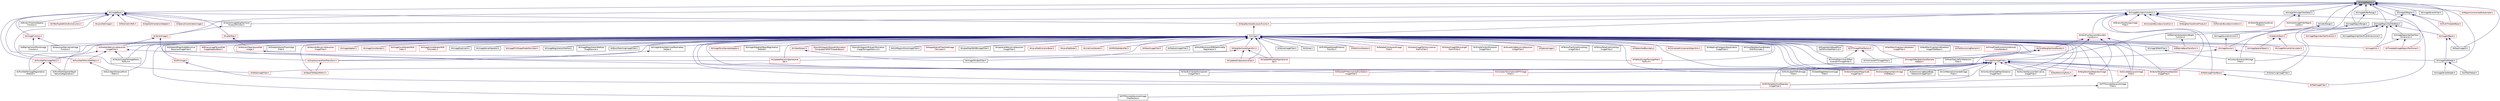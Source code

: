 digraph "itkImageRegion.h"
{
 // LATEX_PDF_SIZE
  edge [fontname="Helvetica",fontsize="10",labelfontname="Helvetica",labelfontsize="10"];
  node [fontname="Helvetica",fontsize="10",shape=record];
  Node1 [label="itkImageRegion.h",height=0.2,width=0.4,color="black", fillcolor="grey75", style="filled", fontcolor="black",tooltip=" "];
  Node1 -> Node2 [dir="back",color="midnightblue",fontsize="10",style="solid",fontname="Helvetica"];
  Node2 [label="itkImage.h",height=0.2,width=0.4,color="black", fillcolor="white", style="filled",URL="$itkImage_8h.html",tooltip=" "];
  Node2 -> Node3 [dir="back",color="midnightblue",fontsize="10",style="solid",fontname="Helvetica"];
  Node3 [label="itkAdaptiveHistogramEqualization\lImageFilter.h",height=0.2,width=0.4,color="black", fillcolor="white", style="filled",URL="$itkAdaptiveHistogramEqualizationImageFilter_8h.html",tooltip=" "];
  Node2 -> Node4 [dir="back",color="midnightblue",fontsize="10",style="solid",fontname="Helvetica"];
  Node4 [label="itkBSplineBaseTransform.h",height=0.2,width=0.4,color="red", fillcolor="white", style="filled",URL="$itkBSplineBaseTransform_8h.html",tooltip=" "];
  Node2 -> Node27 [dir="back",color="midnightblue",fontsize="10",style="solid",fontname="Helvetica"];
  Node27 [label="itkBSplineControlPointImage\lFunction.h",height=0.2,width=0.4,color="black", fillcolor="white", style="filled",URL="$itkBSplineControlPointImageFunction_8h.html",tooltip=" "];
  Node2 -> Node28 [dir="back",color="midnightblue",fontsize="10",style="solid",fontname="Helvetica"];
  Node28 [label="itkBinaryImageToLevelSet\lImageAdaptorBase.h",height=0.2,width=0.4,color="red", fillcolor="white", style="filled",URL="$itkBinaryImageToLevelSetImageAdaptorBase_8h.html",tooltip=" "];
  Node2 -> Node30 [dir="back",color="midnightblue",fontsize="10",style="solid",fontname="Helvetica"];
  Node30 [label="itkBlockMatchingImageFilter.h",height=0.2,width=0.4,color="black", fillcolor="white", style="filled",URL="$itkBlockMatchingImageFilter_8h.html",tooltip=" "];
  Node2 -> Node31 [dir="back",color="midnightblue",fontsize="10",style="solid",fontname="Helvetica"];
  Node31 [label="itkComplexToComplex1DFFTImage\lFilter.h",height=0.2,width=0.4,color="red", fillcolor="white", style="filled",URL="$itkComplexToComplex1DFFTImageFilter_8h.html",tooltip=" "];
  Node2 -> Node34 [dir="back",color="midnightblue",fontsize="10",style="solid",fontname="Helvetica"];
  Node34 [label="itkConfidenceConnectedImage\lFilter.h",height=0.2,width=0.4,color="black", fillcolor="white", style="filled",URL="$itkConfidenceConnectedImageFilter_8h.html",tooltip=" "];
  Node2 -> Node35 [dir="back",color="midnightblue",fontsize="10",style="solid",fontname="Helvetica"];
  Node35 [label="itkConnectedComponentAlgorithm.h",height=0.2,width=0.4,color="red", fillcolor="white", style="filled",URL="$itkConnectedComponentAlgorithm_8h.html",tooltip=" "];
  Node2 -> Node39 [dir="back",color="midnightblue",fontsize="10",style="solid",fontname="Helvetica"];
  Node39 [label="itkConstNeighborhoodIterator.h",height=0.2,width=0.4,color="red", fillcolor="white", style="filled",URL="$itkConstNeighborhoodIterator_8h.html",tooltip=" "];
  Node39 -> Node135 [dir="back",color="midnightblue",fontsize="10",style="solid",fontname="Helvetica"];
  Node135 [label="itkImageToNeighborhoodSample\lAdaptor.h",height=0.2,width=0.4,color="red", fillcolor="white", style="filled",URL="$itkImageToNeighborhoodSampleAdaptor_8h.html",tooltip=" "];
  Node39 -> Node144 [dir="back",color="midnightblue",fontsize="10",style="solid",fontname="Helvetica"];
  Node144 [label="itkMaskFeaturePointSelection\lFilter.h",height=0.2,width=0.4,color="black", fillcolor="white", style="filled",URL="$itkMaskFeaturePointSelectionFilter_8h.html",tooltip=" "];
  Node2 -> Node208 [dir="back",color="midnightblue",fontsize="10",style="solid",fontname="Helvetica"];
  Node208 [label="itkConstNeighborhoodIterator\lWithOnlyIndex.h",height=0.2,width=0.4,color="black", fillcolor="white", style="filled",URL="$itkConstNeighborhoodIteratorWithOnlyIndex_8h.html",tooltip=" "];
  Node2 -> Node209 [dir="back",color="midnightblue",fontsize="10",style="solid",fontname="Helvetica"];
  Node209 [label="itkContourDirectedMeanDistance\lImageFilter.h",height=0.2,width=0.4,color="black", fillcolor="white", style="filled",URL="$itkContourDirectedMeanDistanceImageFilter_8h.html",tooltip=" "];
  Node2 -> Node210 [dir="back",color="midnightblue",fontsize="10",style="solid",fontname="Helvetica"];
  Node210 [label="itkDefaultImageToImageMetric\lTraitsv4.h",height=0.2,width=0.4,color="red", fillcolor="white", style="filled",URL="$itkDefaultImageToImageMetricTraitsv4_8h.html",tooltip=" "];
  Node2 -> Node222 [dir="back",color="midnightblue",fontsize="10",style="solid",fontname="Helvetica"];
  Node222 [label="itkDiscreteGaussianDerivative\lImageFilter.h",height=0.2,width=0.4,color="black", fillcolor="white", style="filled",URL="$itkDiscreteGaussianDerivativeImageFilter_8h.html",tooltip=" "];
  Node2 -> Node223 [dir="back",color="midnightblue",fontsize="10",style="solid",fontname="Helvetica"];
  Node223 [label="itkDiscreteGaussianImage\lFilter.h",height=0.2,width=0.4,color="red", fillcolor="white", style="filled",URL="$itkDiscreteGaussianImageFilter_8h.html",tooltip=" "];
  Node223 -> Node224 [dir="back",color="midnightblue",fontsize="10",style="solid",fontname="Helvetica"];
  Node224 [label="itkFFTDiscreteGaussianImage\lFilter.h",height=0.2,width=0.4,color="black", fillcolor="white", style="filled",URL="$itkFFTDiscreteGaussianImageFilter_8h.html",tooltip=" "];
  Node224 -> Node225 [dir="back",color="midnightblue",fontsize="10",style="solid",fontname="Helvetica"];
  Node225 [label="itkFFTDiscreteGaussianImage\lFilterFactory.h",height=0.2,width=0.4,color="black", fillcolor="white", style="filled",URL="$itkFFTDiscreteGaussianImageFilterFactory_8h.html",tooltip=" "];
  Node2 -> Node227 [dir="back",color="midnightblue",fontsize="10",style="solid",fontname="Helvetica"];
  Node227 [label="itkDisplacementFieldTransform.h",height=0.2,width=0.4,color="red", fillcolor="white", style="filled",URL="$itkDisplacementFieldTransform_8h.html",tooltip=" "];
  Node227 -> Node233 [dir="back",color="midnightblue",fontsize="10",style="solid",fontname="Helvetica"];
  Node233 [label="itkObjectToObjectMetric.h",height=0.2,width=0.4,color="red", fillcolor="white", style="filled",URL="$itkObjectToObjectMetric_8h.html",tooltip=" "];
  Node2 -> Node245 [dir="back",color="midnightblue",fontsize="10",style="solid",fontname="Helvetica"];
  Node245 [label="itkEuclideanDistancePoint\lMetric.h",height=0.2,width=0.4,color="black", fillcolor="white", style="filled",URL="$itkEuclideanDistancePointMetric_8h.html",tooltip=" "];
  Node2 -> Node238 [dir="back",color="midnightblue",fontsize="10",style="solid",fontname="Helvetica"];
  Node238 [label="itkExpectationBasedPoint\lSetToPointSetMetricv4.h",height=0.2,width=0.4,color="black", fillcolor="white", style="filled",URL="$itkExpectationBasedPointSetToPointSetMetricv4_8h.html",tooltip=" "];
  Node2 -> Node224 [dir="back",color="midnightblue",fontsize="10",style="solid",fontname="Helvetica"];
  Node2 -> Node225 [dir="back",color="midnightblue",fontsize="10",style="solid",fontname="Helvetica"];
  Node2 -> Node246 [dir="back",color="midnightblue",fontsize="10",style="solid",fontname="Helvetica"];
  Node246 [label="itkFFTImageFilterFactory.h",height=0.2,width=0.4,color="red", fillcolor="white", style="filled",URL="$itkFFTImageFilterFactory_8h.html",tooltip=" "];
  Node246 -> Node257 [dir="back",color="midnightblue",fontsize="10",style="solid",fontname="Helvetica"];
  Node257 [label="itkVnlHalfHermitianToReal\lInverseFFTImageFilter.h",height=0.2,width=0.4,color="black", fillcolor="white", style="filled",URL="$itkVnlHalfHermitianToRealInverseFFTImageFilter_8h.html",tooltip=" "];
  Node246 -> Node259 [dir="back",color="midnightblue",fontsize="10",style="solid",fontname="Helvetica"];
  Node259 [label="itkVnlInverseFFTImageFilter.h",height=0.2,width=0.4,color="black", fillcolor="white", style="filled",URL="$itkVnlInverseFFTImageFilter_8h.html",tooltip=" "];
  Node2 -> Node261 [dir="back",color="midnightblue",fontsize="10",style="solid",fontname="Helvetica"];
  Node261 [label="itkFastMarchingTraits.h",height=0.2,width=0.4,color="red", fillcolor="white", style="filled",URL="$itkFastMarchingTraits_8h.html",tooltip=" "];
  Node2 -> Node269 [dir="back",color="midnightblue",fontsize="10",style="solid",fontname="Helvetica"];
  Node269 [label="itkFastMarchingUpwindGradient\lImageFilter.h",height=0.2,width=0.4,color="red", fillcolor="white", style="filled",URL="$itkFastMarchingUpwindGradientImageFilter_8h.html",tooltip=" "];
  Node2 -> Node185 [dir="back",color="midnightblue",fontsize="10",style="solid",fontname="Helvetica"];
  Node185 [label="itkFastMarchingUpwindGradient\lImageFilterBase.h",height=0.2,width=0.4,color="black", fillcolor="white", style="filled",URL="$itkFastMarchingUpwindGradientImageFilterBase_8h.html",tooltip=" "];
  Node2 -> Node271 [dir="back",color="midnightblue",fontsize="10",style="solid",fontname="Helvetica"];
  Node271 [label="itkFlatStructuringElement.h",height=0.2,width=0.4,color="red", fillcolor="white", style="filled",URL="$itkFlatStructuringElement_8h.html",tooltip=" "];
  Node2 -> Node274 [dir="back",color="midnightblue",fontsize="10",style="solid",fontname="Helvetica"];
  Node274 [label="itkFloodFilledFunctionConditional\lConstIterator.h",height=0.2,width=0.4,color="red", fillcolor="white", style="filled",URL="$itkFloodFilledFunctionConditionalConstIterator_8h.html",tooltip=" "];
  Node2 -> Node279 [dir="back",color="midnightblue",fontsize="10",style="solid",fontname="Helvetica"];
  Node279 [label="itkGPUImage.h",height=0.2,width=0.4,color="red", fillcolor="white", style="filled",URL="$itkGPUImage_8h.html",tooltip=" "];
  Node279 -> Node289 [dir="back",color="midnightblue",fontsize="10",style="solid",fontname="Helvetica"];
  Node289 [label="itkGPUNeighborhoodOperator\lImageFilter.h",height=0.2,width=0.4,color="red", fillcolor="white", style="filled",URL="$itkGPUNeighborhoodOperatorImageFilter_8h.html",tooltip=" "];
  Node2 -> Node289 [dir="back",color="midnightblue",fontsize="10",style="solid",fontname="Helvetica"];
  Node2 -> Node291 [dir="back",color="midnightblue",fontsize="10",style="solid",fontname="Helvetica"];
  Node291 [label="itkGaussianDerivativeImage\lFunction.h",height=0.2,width=0.4,color="black", fillcolor="white", style="filled",URL="$itkGaussianDerivativeImageFunction_8h.html",tooltip=" "];
  Node2 -> Node292 [dir="back",color="midnightblue",fontsize="10",style="solid",fontname="Helvetica"];
  Node292 [label="itkGradientMagnitudeRecursive\lGaussianImageFilter.h",height=0.2,width=0.4,color="black", fillcolor="white", style="filled",URL="$itkGradientMagnitudeRecursiveGaussianImageFilter_8h.html",tooltip=" "];
  Node2 -> Node293 [dir="back",color="midnightblue",fontsize="10",style="solid",fontname="Helvetica"];
  Node293 [label="itkGradientRecursiveGaussian\lImageFilter.h",height=0.2,width=0.4,color="red", fillcolor="white", style="filled",URL="$itkGradientRecursiveGaussianImageFilter_8h.html",tooltip=" "];
  Node293 -> Node210 [dir="back",color="midnightblue",fontsize="10",style="solid",fontname="Helvetica"];
  Node293 -> Node294 [dir="back",color="midnightblue",fontsize="10",style="solid",fontname="Helvetica"];
  Node294 [label="itkPointSetToImageMetric.h",height=0.2,width=0.4,color="red", fillcolor="white", style="filled",URL="$itkPointSetToImageMetric_8h.html",tooltip=" "];
  Node294 -> Node298 [dir="back",color="midnightblue",fontsize="10",style="solid",fontname="Helvetica"];
  Node298 [label="itkPointSetToImageRegistration\lMethod.h",height=0.2,width=0.4,color="black", fillcolor="white", style="filled",URL="$itkPointSetToImageRegistrationMethod_8h.html",tooltip=" "];
  Node294 -> Node299 [dir="back",color="midnightblue",fontsize="10",style="solid",fontname="Helvetica"];
  Node299 [label="itkPointSetToSpatialObject\lDemonsRegistration.h",height=0.2,width=0.4,color="black", fillcolor="white", style="filled",URL="$itkPointSetToSpatialObjectDemonsRegistration_8h.html",tooltip=" "];
  Node293 -> Node300 [dir="back",color="midnightblue",fontsize="10",style="solid",fontname="Helvetica"];
  Node300 [label="itkPointSetToPointSetMetric.h",height=0.2,width=0.4,color="red", fillcolor="white", style="filled",URL="$itkPointSetToPointSetMetric_8h.html",tooltip=" "];
  Node300 -> Node245 [dir="back",color="midnightblue",fontsize="10",style="solid",fontname="Helvetica"];
  Node293 -> Node302 [dir="back",color="midnightblue",fontsize="10",style="solid",fontname="Helvetica"];
  Node302 [label="itkVectorImageToImageMetric\lTraitsv4.h",height=0.2,width=0.4,color="black", fillcolor="white", style="filled",URL="$itkVectorImageToImageMetricTraitsv4_8h.html",tooltip=" "];
  Node2 -> Node303 [dir="back",color="midnightblue",fontsize="10",style="solid",fontname="Helvetica"];
  Node303 [label="itkGradientVectorFlowImage\lFilter.h",height=0.2,width=0.4,color="black", fillcolor="white", style="filled",URL="$itkGradientVectorFlowImageFilter_8h.html",tooltip=" "];
  Node2 -> Node304 [dir="back",color="midnightblue",fontsize="10",style="solid",fontname="Helvetica"];
  Node304 [label="itkHardConnectedComponent\lImageFilter.h",height=0.2,width=0.4,color="black", fillcolor="white", style="filled",URL="$itkHardConnectedComponentImageFilter_8h.html",tooltip=" "];
  Node2 -> Node305 [dir="back",color="midnightblue",fontsize="10",style="solid",fontname="Helvetica"];
  Node305 [label="itkHessianRecursiveGaussian\lImageFilter.h",height=0.2,width=0.4,color="red", fillcolor="white", style="filled",URL="$itkHessianRecursiveGaussianImageFilter_8h.html",tooltip=" "];
  Node2 -> Node307 [dir="back",color="midnightblue",fontsize="10",style="solid",fontname="Helvetica"];
  Node307 [label="itkImageAdaptor.h",height=0.2,width=0.4,color="red", fillcolor="white", style="filled",URL="$itkImageAdaptor_8h.html",tooltip=" "];
  Node2 -> Node334 [dir="back",color="midnightblue",fontsize="10",style="solid",fontname="Helvetica"];
  Node334 [label="itkImageConstIterator.h",height=0.2,width=0.4,color="red", fillcolor="white", style="filled",URL="$itkImageConstIterator_8h.html",tooltip=" "];
  Node2 -> Node381 [dir="back",color="midnightblue",fontsize="10",style="solid",fontname="Helvetica"];
  Node381 [label="itkImageConstIteratorWith\lIndex.h",height=0.2,width=0.4,color="red", fillcolor="white", style="filled",URL="$itkImageConstIteratorWithIndex_8h.html",tooltip=" "];
  Node2 -> Node525 [dir="back",color="midnightblue",fontsize="10",style="solid",fontname="Helvetica"];
  Node525 [label="itkImageConstIteratorWith\lOnlyIndex.h",height=0.2,width=0.4,color="red", fillcolor="white", style="filled",URL="$itkImageConstIteratorWithOnlyIndex_8h.html",tooltip=" "];
  Node2 -> Node528 [dir="back",color="midnightblue",fontsize="10",style="solid",fontname="Helvetica"];
  Node528 [label="itkImageDuplicator.h",height=0.2,width=0.4,color="black", fillcolor="white", style="filled",URL="$itkImageDuplicator_8h.html",tooltip=" "];
  Node2 -> Node529 [dir="back",color="midnightblue",fontsize="10",style="solid",fontname="Helvetica"];
  Node529 [label="itkImageKernelOperator.h",height=0.2,width=0.4,color="black", fillcolor="white", style="filled",URL="$itkImageKernelOperator_8h.html",tooltip=" "];
  Node2 -> Node530 [dir="back",color="midnightblue",fontsize="10",style="solid",fontname="Helvetica"];
  Node530 [label="itkImageMomentsCalculator.h",height=0.2,width=0.4,color="red", fillcolor="white", style="filled",URL="$itkImageMomentsCalculator_8h.html",tooltip=" "];
  Node2 -> Node355 [dir="back",color="midnightblue",fontsize="10",style="solid",fontname="Helvetica"];
  Node355 [label="itkImagePCAShapeModelEstimator.h",height=0.2,width=0.4,color="red", fillcolor="white", style="filled",URL="$itkImagePCAShapeModelEstimator_8h.html",tooltip=" "];
  Node2 -> Node17 [dir="back",color="midnightblue",fontsize="10",style="solid",fontname="Helvetica"];
  Node17 [label="itkImageRegistrationMethod.h",height=0.2,width=0.4,color="black", fillcolor="white", style="filled",URL="$itkImageRegistrationMethod_8h.html",tooltip=" "];
  Node2 -> Node406 [dir="back",color="midnightblue",fontsize="10",style="solid",fontname="Helvetica"];
  Node406 [label="itkImageRegistrationMethod\lImageSource.h",height=0.2,width=0.4,color="black", fillcolor="white", style="filled",URL="$itkImageRegistrationMethodImageSource_8h.html",tooltip=" "];
  Node2 -> Node533 [dir="back",color="midnightblue",fontsize="10",style="solid",fontname="Helvetica"];
  Node533 [label="itkImageSink.h",height=0.2,width=0.4,color="red", fillcolor="white", style="filled",URL="$itkImageSink_8h.html",tooltip=" "];
  Node2 -> Node553 [dir="back",color="midnightblue",fontsize="10",style="solid",fontname="Helvetica"];
  Node553 [label="itkImageSource.h",height=0.2,width=0.4,color="red", fillcolor="white", style="filled",URL="$itkImageSource_8h.html",tooltip=" "];
  Node553 -> Node560 [dir="back",color="midnightblue",fontsize="10",style="solid",fontname="Helvetica"];
  Node560 [label="itkImageFileReader.h",height=0.2,width=0.4,color="black", fillcolor="white", style="filled",URL="$itkImageFileReader_8h.html",tooltip=" "];
  Node560 -> Node561 [dir="back",color="midnightblue",fontsize="10",style="solid",fontname="Helvetica"];
  Node561 [label="itkIOTestHelper.h",height=0.2,width=0.4,color="black", fillcolor="white", style="filled",URL="$itkIOTestHelper_8h.html",tooltip=" "];
  Node560 -> Node562 [dir="back",color="midnightblue",fontsize="10",style="solid",fontname="Helvetica"];
  Node562 [label="itkImageSeriesReader.h",height=0.2,width=0.4,color="black", fillcolor="white", style="filled",URL="$itkImageSeriesReader_8h.html",tooltip=" "];
  Node553 -> Node563 [dir="back",color="midnightblue",fontsize="10",style="solid",fontname="Helvetica"];
  Node563 [label="itkImageToImageFilter.h",height=0.2,width=0.4,color="red", fillcolor="white", style="filled",URL="$itkImageToImageFilter_8h.html",tooltip=" "];
  Node563 -> Node31 [dir="back",color="midnightblue",fontsize="10",style="solid",fontname="Helvetica"];
  Node563 -> Node34 [dir="back",color="midnightblue",fontsize="10",style="solid",fontname="Helvetica"];
  Node563 -> Node209 [dir="back",color="midnightblue",fontsize="10",style="solid",fontname="Helvetica"];
  Node563 -> Node222 [dir="back",color="midnightblue",fontsize="10",style="solid",fontname="Helvetica"];
  Node563 -> Node223 [dir="back",color="midnightblue",fontsize="10",style="solid",fontname="Helvetica"];
  Node563 -> Node261 [dir="back",color="midnightblue",fontsize="10",style="solid",fontname="Helvetica"];
  Node563 -> Node289 [dir="back",color="midnightblue",fontsize="10",style="solid",fontname="Helvetica"];
  Node563 -> Node304 [dir="back",color="midnightblue",fontsize="10",style="solid",fontname="Helvetica"];
  Node563 -> Node726 [dir="back",color="midnightblue",fontsize="10",style="solid",fontname="Helvetica"];
  Node726 [label="itkMaskedFFTNormalizedCorrelation\lImageFilter.h",height=0.2,width=0.4,color="red", fillcolor="white", style="filled",URL="$itkMaskedFFTNormalizedCorrelationImageFilter_8h.html",tooltip=" "];
  Node563 -> Node372 [dir="back",color="midnightblue",fontsize="10",style="solid",fontname="Helvetica"];
  Node372 [label="itkMultiLabelSTAPLEImage\lFilter.h",height=0.2,width=0.4,color="black", fillcolor="white", style="filled",URL="$itkMultiLabelSTAPLEImageFilter_8h.html",tooltip=" "];
  Node563 -> Node734 [dir="back",color="midnightblue",fontsize="10",style="solid",fontname="Helvetica"];
  Node734 [label="itkNeighborhoodOperatorImage\lFilter.h",height=0.2,width=0.4,color="red", fillcolor="white", style="filled",URL="$itkNeighborhoodOperatorImageFilter_8h.html",tooltip=" "];
  Node734 -> Node289 [dir="back",color="midnightblue",fontsize="10",style="solid",fontname="Helvetica"];
  Node563 -> Node739 [dir="back",color="midnightblue",fontsize="10",style="solid",fontname="Helvetica"];
  Node739 [label="itkPadImageFilterBase.h",height=0.2,width=0.4,color="red", fillcolor="white", style="filled",URL="$itkPadImageFilterBase_8h.html",tooltip=" "];
  Node739 -> Node741 [dir="back",color="midnightblue",fontsize="10",style="solid",fontname="Helvetica"];
  Node741 [label="itkPadImageFilter.h",height=0.2,width=0.4,color="red", fillcolor="white", style="filled",URL="$itkPadImageFilter_8h.html",tooltip=" "];
  Node563 -> Node772 [dir="back",color="midnightblue",fontsize="10",style="solid",fontname="Helvetica"];
  Node772 [label="itkSobelEdgeDetectionImage\lFilter.h",height=0.2,width=0.4,color="black", fillcolor="white", style="filled",URL="$itkSobelEdgeDetectionImageFilter_8h.html",tooltip=" "];
  Node563 -> Node773 [dir="back",color="midnightblue",fontsize="10",style="solid",fontname="Helvetica"];
  Node773 [label="itkStreamingImageFilter.h",height=0.2,width=0.4,color="black", fillcolor="white", style="filled",URL="$itkStreamingImageFilter_8h.html",tooltip=" "];
  Node563 -> Node203 [dir="back",color="midnightblue",fontsize="10",style="solid",fontname="Helvetica"];
  Node203 [label="itkVectorGradientMagnitude\lImageFilter.h",height=0.2,width=0.4,color="red", fillcolor="white", style="filled",URL="$itkVectorGradientMagnitudeImageFilter_8h.html",tooltip=" "];
  Node563 -> Node779 [dir="back",color="midnightblue",fontsize="10",style="solid",fontname="Helvetica"];
  Node779 [label="itkVectorNeighborhoodOperator\lImageFilter.h",height=0.2,width=0.4,color="red", fillcolor="white", style="filled",URL="$itkVectorNeighborhoodOperatorImageFilter_8h.html",tooltip=" "];
  Node563 -> Node780 [dir="back",color="midnightblue",fontsize="10",style="solid",fontname="Helvetica"];
  Node780 [label="itkVoronoiSegmentationImage\lFilterBase.h",height=0.2,width=0.4,color="red", fillcolor="white", style="filled",URL="$itkVoronoiSegmentationImageFilterBase_8h.html",tooltip=" "];
  Node563 -> Node787 [dir="back",color="midnightblue",fontsize="10",style="solid",fontname="Helvetica"];
  Node787 [label="itkWarpImageFilter.h",height=0.2,width=0.4,color="red", fillcolor="white", style="filled",URL="$itkWarpImageFilter_8h.html",tooltip=" "];
  Node563 -> Node790 [dir="back",color="midnightblue",fontsize="10",style="solid",fontname="Helvetica"];
  Node790 [label="itkZeroCrossingBasedEdge\lDetectionImageFilter.h",height=0.2,width=0.4,color="black", fillcolor="white", style="filled",URL="$itkZeroCrossingBasedEdgeDetectionImageFilter_8h.html",tooltip=" "];
  Node2 -> Node802 [dir="back",color="midnightblue",fontsize="10",style="solid",fontname="Helvetica"];
  Node802 [label="itkImageSpatialObject.h",height=0.2,width=0.4,color="red", fillcolor="white", style="filled",URL="$itkImageSpatialObject_8h.html",tooltip=" "];
  Node2 -> Node360 [dir="back",color="midnightblue",fontsize="10",style="solid",fontname="Helvetica"];
  Node360 [label="itkImageToListSampleAdaptor.h",height=0.2,width=0.4,color="red", fillcolor="white", style="filled",URL="$itkImageToListSampleAdaptor_8h.html",tooltip=" "];
  Node2 -> Node135 [dir="back",color="midnightblue",fontsize="10",style="solid",fontname="Helvetica"];
  Node2 -> Node804 [dir="back",color="midnightblue",fontsize="10",style="solid",fontname="Helvetica"];
  Node804 [label="itkImageToPathFilter.h",height=0.2,width=0.4,color="black", fillcolor="white", style="filled",URL="$itkImageToPathFilter_8h.html",tooltip=" "];
  Node804 -> Node349 [dir="back",color="midnightblue",fontsize="10",style="solid",fontname="Helvetica"];
  Node349 [label="itkContourExtractor2DImage\lFilter.h",height=0.2,width=0.4,color="black", fillcolor="white", style="filled",URL="$itkContourExtractor2DImageFilter_8h.html",tooltip=" "];
  Node2 -> Node805 [dir="back",color="midnightblue",fontsize="10",style="solid",fontname="Helvetica"];
  Node805 [label="itkImageToSpatialObjectRegistration\lMethod.h",height=0.2,width=0.4,color="black", fillcolor="white", style="filled",URL="$itkImageToSpatialObjectRegistrationMethod_8h.html",tooltip=" "];
  Node2 -> Node806 [dir="back",color="midnightblue",fontsize="10",style="solid",fontname="Helvetica"];
  Node806 [label="itkImageToVideoFilter.h",height=0.2,width=0.4,color="black", fillcolor="white", style="filled",URL="$itkImageToVideoFilter_8h.html",tooltip=" "];
  Node2 -> Node807 [dir="back",color="midnightblue",fontsize="10",style="solid",fontname="Helvetica"];
  Node807 [label="itkImageVectorOptimizerParameters\lHelper.h",height=0.2,width=0.4,color="black", fillcolor="white", style="filled",URL="$itkImageVectorOptimizerParametersHelper_8h.html",tooltip=" "];
  Node807 -> Node227 [dir="back",color="midnightblue",fontsize="10",style="solid",fontname="Helvetica"];
  Node2 -> Node808 [dir="back",color="midnightblue",fontsize="10",style="solid",fontname="Helvetica"];
  Node808 [label="itkJointHistogramMutualInformation\lComputeJointPDFThreaderBase.h",height=0.2,width=0.4,color="red", fillcolor="white", style="filled",URL="$itkJointHistogramMutualInformationComputeJointPDFThreaderBase_8h.html",tooltip=" "];
  Node2 -> Node219 [dir="back",color="midnightblue",fontsize="10",style="solid",fontname="Helvetica"];
  Node219 [label="itkJointHistogramMutualInformation\lImageToImageMetricv4.h",height=0.2,width=0.4,color="black", fillcolor="white", style="filled",URL="$itkJointHistogramMutualInformationImageToImageMetricv4_8h.html",tooltip=" "];
  Node2 -> Node367 [dir="back",color="midnightblue",fontsize="10",style="solid",fontname="Helvetica"];
  Node367 [label="itkKLMRegionGrowImageFilter.h",height=0.2,width=0.4,color="black", fillcolor="white", style="filled",URL="$itkKLMRegionGrowImageFilter_8h.html",tooltip=" "];
  Node2 -> Node810 [dir="back",color="midnightblue",fontsize="10",style="solid",fontname="Helvetica"];
  Node810 [label="itkKappaSigmaThresholdImage\lCalculator.h",height=0.2,width=0.4,color="red", fillcolor="white", style="filled",URL="$itkKappaSigmaThresholdImageCalculator_8h.html",tooltip=" "];
  Node2 -> Node720 [dir="back",color="midnightblue",fontsize="10",style="solid",fontname="Helvetica"];
  Node720 [label="itkLabelMapToRGBImageFilter.h",height=0.2,width=0.4,color="black", fillcolor="white", style="filled",URL="$itkLabelMapToRGBImageFilter_8h.html",tooltip=" "];
  Node2 -> Node660 [dir="back",color="midnightblue",fontsize="10",style="solid",fontname="Helvetica"];
  Node660 [label="itkLaplacianRecursiveGaussian\lImageFilter.h",height=0.2,width=0.4,color="black", fillcolor="white", style="filled",URL="$itkLaplacianRecursiveGaussianImageFilter_8h.html",tooltip=" "];
  Node2 -> Node410 [dir="back",color="midnightblue",fontsize="10",style="solid",fontname="Helvetica"];
  Node410 [label="itkLevelSetEvolutionBase.h",height=0.2,width=0.4,color="red", fillcolor="white", style="filled",URL="$itkLevelSetEvolutionBase_8h.html",tooltip=" "];
  Node2 -> Node811 [dir="back",color="midnightblue",fontsize="10",style="solid",fontname="Helvetica"];
  Node811 [label="itkLevelSetNode.h",height=0.2,width=0.4,color="red", fillcolor="white", style="filled",URL="$itkLevelSetNode_8h.html",tooltip=" "];
  Node2 -> Node817 [dir="back",color="midnightblue",fontsize="10",style="solid",fontname="Helvetica"];
  Node817 [label="itkLineConstIterator.h",height=0.2,width=0.4,color="red", fillcolor="white", style="filled",URL="$itkLineConstIterator_8h.html",tooltip=" "];
  Node2 -> Node819 [dir="back",color="midnightblue",fontsize="10",style="solid",fontname="Helvetica"];
  Node819 [label="itkMRASlabIdentifier.h",height=0.2,width=0.4,color="red", fillcolor="white", style="filled",URL="$itkMRASlabIdentifier_8h.html",tooltip=" "];
  Node2 -> Node820 [dir="back",color="midnightblue",fontsize="10",style="solid",fontname="Helvetica"];
  Node820 [label="itkMalcolmSparseLevelSet\lImage.h",height=0.2,width=0.4,color="red", fillcolor="white", style="filled",URL="$itkMalcolmSparseLevelSetImage_8h.html",tooltip=" "];
  Node820 -> Node175 [dir="back",color="midnightblue",fontsize="10",style="solid",fontname="Helvetica"];
  Node175 [label="itkUpdateMalcolmSparseLevel\lSet.h",height=0.2,width=0.4,color="red", fillcolor="white", style="filled",URL="$itkUpdateMalcolmSparseLevelSet_8h.html",tooltip=" "];
  Node2 -> Node144 [dir="back",color="midnightblue",fontsize="10",style="solid",fontname="Helvetica"];
  Node2 -> Node726 [dir="back",color="midnightblue",fontsize="10",style="solid",fontname="Helvetica"];
  Node2 -> Node452 [dir="back",color="midnightblue",fontsize="10",style="solid",fontname="Helvetica"];
  Node452 [label="itkMeanImageFilter.h",height=0.2,width=0.4,color="red", fillcolor="white", style="filled",URL="$itkMeanImageFilter_8h.html",tooltip=" "];
  Node2 -> Node453 [dir="back",color="midnightblue",fontsize="10",style="solid",fontname="Helvetica"];
  Node453 [label="itkMedianImageFilter.h",height=0.2,width=0.4,color="black", fillcolor="white", style="filled",URL="$itkMedianImageFilter_8h.html",tooltip=" "];
  Node2 -> Node372 [dir="back",color="midnightblue",fontsize="10",style="solid",fontname="Helvetica"];
  Node2 -> Node81 [dir="back",color="midnightblue",fontsize="10",style="solid",fontname="Helvetica"];
  Node81 [label="itkMultiResolutionPDEDeformable\lRegistration.h",height=0.2,width=0.4,color="black", fillcolor="white", style="filled",URL="$itkMultiResolutionPDEDeformableRegistration_8h.html",tooltip=" "];
  Node2 -> Node198 [dir="back",color="midnightblue",fontsize="10",style="solid",fontname="Helvetica"];
  Node198 [label="itkNeighborhoodAlgorithm.h",height=0.2,width=0.4,color="red", fillcolor="white", style="filled",URL="$itkNeighborhoodAlgorithm_8h.html",tooltip=" "];
  Node198 -> Node175 [dir="back",color="midnightblue",fontsize="10",style="solid",fontname="Helvetica"];
  Node198 -> Node177 [dir="back",color="midnightblue",fontsize="10",style="solid",fontname="Helvetica"];
  Node177 [label="itkUpdateShiSparseLevelSet.h",height=0.2,width=0.4,color="red", fillcolor="white", style="filled",URL="$itkUpdateShiSparseLevelSet_8h.html",tooltip=" "];
  Node198 -> Node178 [dir="back",color="midnightblue",fontsize="10",style="solid",fontname="Helvetica"];
  Node178 [label="itkUpdateWhitakerSparseLevel\lSet.h",height=0.2,width=0.4,color="red", fillcolor="white", style="filled",URL="$itkUpdateWhitakerSparseLevelSet_8h.html",tooltip=" "];
  Node2 -> Node734 [dir="back",color="midnightblue",fontsize="10",style="solid",fontname="Helvetica"];
  Node2 -> Node454 [dir="back",color="midnightblue",fontsize="10",style="solid",fontname="Helvetica"];
  Node454 [label="itkNoiseImageFilter.h",height=0.2,width=0.4,color="black", fillcolor="white", style="filled",URL="$itkNoiseImageFilter_8h.html",tooltip=" "];
  Node2 -> Node233 [dir="back",color="midnightblue",fontsize="10",style="solid",fontname="Helvetica"];
  Node2 -> Node821 [dir="back",color="midnightblue",fontsize="10",style="solid",fontname="Helvetica"];
  Node821 [label="itkOctree.h",height=0.2,width=0.4,color="black", fillcolor="white", style="filled",URL="$itkOctree_8h.html",tooltip=" "];
  Node2 -> Node822 [dir="back",color="midnightblue",fontsize="10",style="solid",fontname="Helvetica"];
  Node822 [label="itkPCAShapeSignedDistance\lFunction.h",height=0.2,width=0.4,color="black", fillcolor="white", style="filled",URL="$itkPCAShapeSignedDistanceFunction_8h.html",tooltip=" "];
  Node2 -> Node823 [dir="back",color="midnightblue",fontsize="10",style="solid",fontname="Helvetica"];
  Node823 [label="itkPathConstIterator.h",height=0.2,width=0.4,color="red", fillcolor="white", style="filled",URL="$itkPathConstIterator_8h.html",tooltip=" "];
  Node2 -> Node298 [dir="back",color="midnightblue",fontsize="10",style="solid",fontname="Helvetica"];
  Node2 -> Node299 [dir="back",color="midnightblue",fontsize="10",style="solid",fontname="Helvetica"];
  Node2 -> Node661 [dir="back",color="midnightblue",fontsize="10",style="solid",fontname="Helvetica"];
  Node661 [label="itkRelabelComponentImage\lFilter.h",height=0.2,width=0.4,color="red", fillcolor="white", style="filled",URL="$itkRelabelComponentImageFilter_8h.html",tooltip=" "];
  Node2 -> Node825 [dir="back",color="midnightblue",fontsize="10",style="solid",fontname="Helvetica"];
  Node825 [label="itkScalarImageToCooccurrence\lMatrixFilter.h",height=0.2,width=0.4,color="red", fillcolor="white", style="filled",URL="$itkScalarImageToCooccurrenceMatrixFilter_8h.html",tooltip=" "];
  Node2 -> Node827 [dir="back",color="midnightblue",fontsize="10",style="solid",fontname="Helvetica"];
  Node827 [label="itkScalarImageToRunLength\lMatrixFilter.h",height=0.2,width=0.4,color="red", fillcolor="white", style="filled",URL="$itkScalarImageToRunLengthMatrixFilter_8h.html",tooltip=" "];
  Node2 -> Node455 [dir="back",color="midnightblue",fontsize="10",style="solid",fontname="Helvetica"];
  Node455 [label="itkSimpleContourExtractor\lImageFilter.h",height=0.2,width=0.4,color="black", fillcolor="white", style="filled",URL="$itkSimpleContourExtractorImageFilter_8h.html",tooltip=" "];
  Node2 -> Node457 [dir="back",color="midnightblue",fontsize="10",style="solid",fontname="Helvetica"];
  Node457 [label="itkSmoothingRecursiveGaussian\lImageFilter.h",height=0.2,width=0.4,color="red", fillcolor="white", style="filled",URL="$itkSmoothingRecursiveGaussianImageFilter_8h.html",tooltip=" "];
  Node2 -> Node772 [dir="back",color="midnightblue",fontsize="10",style="solid",fontname="Helvetica"];
  Node2 -> Node829 [dir="back",color="midnightblue",fontsize="10",style="solid",fontname="Helvetica"];
  Node829 [label="itkSparseImage.h",height=0.2,width=0.4,color="red", fillcolor="white", style="filled",URL="$itkSparseImage_8h.html",tooltip=" "];
  Node2 -> Node471 [dir="back",color="midnightblue",fontsize="10",style="solid",fontname="Helvetica"];
  Node471 [label="itkTensorFractionalAnisotropy\lImageFilter.h",height=0.2,width=0.4,color="black", fillcolor="white", style="filled",URL="$itkTensorFractionalAnisotropyImageFilter_8h.html",tooltip=" "];
  Node2 -> Node472 [dir="back",color="midnightblue",fontsize="10",style="solid",fontname="Helvetica"];
  Node472 [label="itkTensorRelativeAnisotropy\lImageFilter.h",height=0.2,width=0.4,color="black", fillcolor="white", style="filled",URL="$itkTensorRelativeAnisotropyImageFilter_8h.html",tooltip=" "];
  Node2 -> Node175 [dir="back",color="midnightblue",fontsize="10",style="solid",fontname="Helvetica"];
  Node2 -> Node177 [dir="back",color="midnightblue",fontsize="10",style="solid",fontname="Helvetica"];
  Node2 -> Node178 [dir="back",color="midnightblue",fontsize="10",style="solid",fontname="Helvetica"];
  Node2 -> Node203 [dir="back",color="midnightblue",fontsize="10",style="solid",fontname="Helvetica"];
  Node2 -> Node302 [dir="back",color="midnightblue",fontsize="10",style="solid",fontname="Helvetica"];
  Node2 -> Node779 [dir="back",color="midnightblue",fontsize="10",style="solid",fontname="Helvetica"];
  Node2 -> Node830 [dir="back",color="midnightblue",fontsize="10",style="solid",fontname="Helvetica"];
  Node830 [label="itkVideoStream.h",height=0.2,width=0.4,color="red", fillcolor="white", style="filled",URL="$itkVideoStream_8h.html",tooltip=" "];
  Node830 -> Node806 [dir="back",color="midnightblue",fontsize="10",style="solid",fontname="Helvetica"];
  Node2 -> Node257 [dir="back",color="midnightblue",fontsize="10",style="solid",fontname="Helvetica"];
  Node2 -> Node259 [dir="back",color="midnightblue",fontsize="10",style="solid",fontname="Helvetica"];
  Node2 -> Node780 [dir="back",color="midnightblue",fontsize="10",style="solid",fontname="Helvetica"];
  Node2 -> Node838 [dir="back",color="midnightblue",fontsize="10",style="solid",fontname="Helvetica"];
  Node838 [label="itkWatershedBoundary.h",height=0.2,width=0.4,color="red", fillcolor="white", style="filled",URL="$itkWatershedBoundary_8h.html",tooltip=" "];
  Node2 -> Node790 [dir="back",color="midnightblue",fontsize="10",style="solid",fontname="Helvetica"];
  Node1 -> Node843 [dir="back",color="midnightblue",fontsize="10",style="solid",fontname="Helvetica"];
  Node843 [label="itkImageBase.h",height=0.2,width=0.4,color="black", fillcolor="white", style="filled",URL="$itkImageBase_8h.html",tooltip=" "];
  Node843 -> Node844 [dir="back",color="midnightblue",fontsize="10",style="solid",fontname="Helvetica"];
  Node844 [label="itkBinaryThresholdSpatial\lFunction.h",height=0.2,width=0.4,color="black", fillcolor="white", style="filled",URL="$itkBinaryThresholdSpatialFunction_8h.html",tooltip=" "];
  Node843 -> Node845 [dir="back",color="midnightblue",fontsize="10",style="solid",fontname="Helvetica"];
  Node845 [label="itkGTestTypedefsAndConstructors.h",height=0.2,width=0.4,color="red", fillcolor="white", style="filled",URL="$itkGTestTypedefsAndConstructors_8h.html",tooltip=" "];
  Node843 -> Node847 [dir="back",color="midnightblue",fontsize="10",style="solid",fontname="Helvetica"];
  Node847 [label="itkImageFunction.h",height=0.2,width=0.4,color="red", fillcolor="white", style="filled",URL="$itkImageFunction_8h.html",tooltip=" "];
  Node847 -> Node27 [dir="back",color="midnightblue",fontsize="10",style="solid",fontname="Helvetica"];
  Node847 -> Node291 [dir="back",color="midnightblue",fontsize="10",style="solid",fontname="Helvetica"];
  Node843 -> Node874 [dir="back",color="midnightblue",fontsize="10",style="solid",fontname="Helvetica"];
  Node874 [label="itkLabelMap.h",height=0.2,width=0.4,color="red", fillcolor="white", style="filled",URL="$itkLabelMap_8h.html",tooltip=" "];
  Node874 -> Node820 [dir="back",color="midnightblue",fontsize="10",style="solid",fontname="Helvetica"];
  Node843 -> Node882 [dir="back",color="midnightblue",fontsize="10",style="solid",fontname="Helvetica"];
  Node882 [label="itkLevelSetImage.h",height=0.2,width=0.4,color="red", fillcolor="white", style="filled",URL="$itkLevelSetImage_8h.html",tooltip=" "];
  Node843 -> Node886 [dir="back",color="midnightblue",fontsize="10",style="solid",fontname="Helvetica"];
  Node886 [label="itkNeighborhoodAccessorFunctor.h",height=0.2,width=0.4,color="red", fillcolor="white", style="filled",URL="$itkNeighborhoodAccessorFunctor_8h.html",tooltip=" "];
  Node886 -> Node2 [dir="back",color="midnightblue",fontsize="10",style="solid",fontname="Helvetica"];
  Node843 -> Node888 [dir="back",color="midnightblue",fontsize="10",style="solid",fontname="Helvetica"];
  Node888 [label="itkParametricPath.h",height=0.2,width=0.4,color="red", fillcolor="white", style="filled",URL="$itkParametricPath_8h.html",tooltip=" "];
  Node843 -> Node294 [dir="back",color="midnightblue",fontsize="10",style="solid",fontname="Helvetica"];
  Node843 -> Node300 [dir="back",color="midnightblue",fontsize="10",style="solid",fontname="Helvetica"];
  Node843 -> Node894 [dir="back",color="midnightblue",fontsize="10",style="solid",fontname="Helvetica"];
  Node894 [label="itkSpatialOrientationAdapter.h",height=0.2,width=0.4,color="red", fillcolor="white", style="filled",URL="$itkSpatialOrientationAdapter_8h.html",tooltip=" "];
  Node843 -> Node895 [dir="back",color="midnightblue",fontsize="10",style="solid",fontname="Helvetica"];
  Node895 [label="itkSpecialCoordinatesImage.h",height=0.2,width=0.4,color="red", fillcolor="white", style="filled",URL="$itkSpecialCoordinatesImage_8h.html",tooltip=" "];
  Node843 -> Node896 [dir="back",color="midnightblue",fontsize="10",style="solid",fontname="Helvetica"];
  Node896 [label="itkVectorImageNeighborhood\lAccessorFunctor.h",height=0.2,width=0.4,color="black", fillcolor="white", style="filled",URL="$itkVectorImageNeighborhoodAccessorFunctor_8h.html",tooltip=" "];
  Node896 -> Node897 [dir="back",color="midnightblue",fontsize="10",style="solid",fontname="Helvetica"];
  Node897 [label="itkVectorImage.h",height=0.2,width=0.4,color="red", fillcolor="white", style="filled",URL="$itkVectorImage_8h.html",tooltip=" "];
  Node897 -> Node227 [dir="back",color="midnightblue",fontsize="10",style="solid",fontname="Helvetica"];
  Node897 -> Node293 [dir="back",color="midnightblue",fontsize="10",style="solid",fontname="Helvetica"];
  Node843 -> Node787 [dir="back",color="midnightblue",fontsize="10",style="solid",fontname="Helvetica"];
  Node1 -> Node898 [dir="back",color="midnightblue",fontsize="10",style="solid",fontname="Helvetica"];
  Node898 [label="itkImageBoundaryCondition.h",height=0.2,width=0.4,color="black", fillcolor="white", style="filled",URL="$itkImageBoundaryCondition_8h.html",tooltip=" "];
  Node898 -> Node147 [dir="back",color="midnightblue",fontsize="10",style="solid",fontname="Helvetica"];
  Node147 [label="itkBinaryMorphologyImage\lFilter.h",height=0.2,width=0.4,color="red", fillcolor="white", style="filled",URL="$itkBinaryMorphologyImageFilter_8h.html",tooltip=" "];
  Node898 -> Node899 [dir="back",color="midnightblue",fontsize="10",style="solid",fontname="Helvetica"];
  Node899 [label="itkConstantBoundaryCondition.h",height=0.2,width=0.4,color="red", fillcolor="white", style="filled",URL="$itkConstantBoundaryCondition_8h.html",tooltip=" "];
  Node898 -> Node886 [dir="back",color="midnightblue",fontsize="10",style="solid",fontname="Helvetica"];
  Node898 -> Node199 [dir="back",color="midnightblue",fontsize="10",style="solid",fontname="Helvetica"];
  Node199 [label="itkNeighborhoodInnerProduct.h",height=0.2,width=0.4,color="red", fillcolor="white", style="filled",URL="$itkNeighborhoodInnerProduct_8h.html",tooltip=" "];
  Node898 -> Node741 [dir="back",color="midnightblue",fontsize="10",style="solid",fontname="Helvetica"];
  Node898 -> Node739 [dir="back",color="midnightblue",fontsize="10",style="solid",fontname="Helvetica"];
  Node898 -> Node900 [dir="back",color="midnightblue",fontsize="10",style="solid",fontname="Helvetica"];
  Node900 [label="itkPeriodicBoundaryCondition.h",height=0.2,width=0.4,color="red", fillcolor="white", style="filled",URL="$itkPeriodicBoundaryCondition_8h.html",tooltip=" "];
  Node898 -> Node896 [dir="back",color="midnightblue",fontsize="10",style="solid",fontname="Helvetica"];
  Node898 -> Node205 [dir="back",color="midnightblue",fontsize="10",style="solid",fontname="Helvetica"];
  Node205 [label="itkVectorNeighborhoodInner\lProduct.h",height=0.2,width=0.4,color="red", fillcolor="white", style="filled",URL="$itkVectorNeighborhoodInnerProduct_8h.html",tooltip=" "];
  Node898 -> Node779 [dir="back",color="midnightblue",fontsize="10",style="solid",fontname="Helvetica"];
  Node898 -> Node901 [dir="back",color="midnightblue",fontsize="10",style="solid",fontname="Helvetica"];
  Node901 [label="itkZeroFluxNeumannBoundary\lCondition.h",height=0.2,width=0.4,color="red", fillcolor="white", style="filled",URL="$itkZeroFluxNeumannBoundaryCondition_8h.html",tooltip=" "];
  Node901 -> Node39 [dir="back",color="midnightblue",fontsize="10",style="solid",fontname="Helvetica"];
  Node901 -> Node223 [dir="back",color="midnightblue",fontsize="10",style="solid",fontname="Helvetica"];
  Node901 -> Node289 [dir="back",color="midnightblue",fontsize="10",style="solid",fontname="Helvetica"];
  Node901 -> Node734 [dir="back",color="midnightblue",fontsize="10",style="solid",fontname="Helvetica"];
  Node1 -> Node902 [dir="back",color="midnightblue",fontsize="10",style="solid",fontname="Helvetica"];
  Node902 [label="itkImageBufferRange.h",height=0.2,width=0.4,color="black", fillcolor="white", style="filled",URL="$itkImageBufferRange_8h.html",tooltip=" "];
  Node902 -> Node903 [dir="back",color="midnightblue",fontsize="10",style="solid",fontname="Helvetica"];
  Node903 [label="itkImageRegionRange.h",height=0.2,width=0.4,color="black", fillcolor="white", style="filled",URL="$itkImageRegionRange_8h.html",tooltip=" "];
  Node903 -> Node349 [dir="back",color="midnightblue",fontsize="10",style="solid",fontname="Helvetica"];
  Node1 -> Node560 [dir="back",color="midnightblue",fontsize="10",style="solid",fontname="Helvetica"];
  Node1 -> Node904 [dir="back",color="midnightblue",fontsize="10",style="solid",fontname="Helvetica"];
  Node904 [label="itkImageIORegion.h",height=0.2,width=0.4,color="black", fillcolor="white", style="filled",URL="$itkImageIORegion_8h.html",tooltip=" "];
  Node904 -> Node905 [dir="back",color="midnightblue",fontsize="10",style="solid",fontname="Helvetica"];
  Node905 [label="itkImageIOBase.h",height=0.2,width=0.4,color="red", fillcolor="white", style="filled",URL="$itkImageIOBase_8h.html",tooltip=" "];
  Node905 -> Node560 [dir="back",color="midnightblue",fontsize="10",style="solid",fontname="Helvetica"];
  Node905 -> Node943 [dir="back",color="midnightblue",fontsize="10",style="solid",fontname="Helvetica"];
  Node943 [label="itkRawImageIO.h",height=0.2,width=0.4,color="black", fillcolor="white", style="filled",URL="$itkRawImageIO_8h.html",tooltip=" "];
  Node904 -> Node964 [dir="back",color="midnightblue",fontsize="10",style="solid",fontname="Helvetica"];
  Node964 [label="itkImageRegionSplitterBase.h",height=0.2,width=0.4,color="black", fillcolor="white", style="filled",URL="$itkImageRegionSplitterBase_8h.html",tooltip=" "];
  Node964 -> Node905 [dir="back",color="midnightblue",fontsize="10",style="solid",fontname="Helvetica"];
  Node964 -> Node965 [dir="back",color="midnightblue",fontsize="10",style="solid",fontname="Helvetica"];
  Node965 [label="itkImageRegionSplitterDirection.h",height=0.2,width=0.4,color="red", fillcolor="white", style="filled",URL="$itkImageRegionSplitterDirection_8h.html",tooltip=" "];
  Node964 -> Node966 [dir="back",color="midnightblue",fontsize="10",style="solid",fontname="Helvetica"];
  Node966 [label="itkImageRegionSplitterMultidimensional.h",height=0.2,width=0.4,color="black", fillcolor="white", style="filled",URL="$itkImageRegionSplitterMultidimensional_8h.html",tooltip=" "];
  Node964 -> Node967 [dir="back",color="midnightblue",fontsize="10",style="solid",fontname="Helvetica"];
  Node967 [label="itkImageRegionSplitterSlow\lDimension.h",height=0.2,width=0.4,color="black", fillcolor="white", style="filled",URL="$itkImageRegionSplitterSlowDimension_8h.html",tooltip=" "];
  Node967 -> Node533 [dir="back",color="midnightblue",fontsize="10",style="solid",fontname="Helvetica"];
  Node967 -> Node968 [dir="back",color="midnightblue",fontsize="10",style="solid",fontname="Helvetica"];
  Node968 [label="itkThreadedImageRegionPartitioner.h",height=0.2,width=0.4,color="red", fillcolor="white", style="filled",URL="$itkThreadedImageRegionPartitioner_8h.html",tooltip=" "];
  Node964 -> Node533 [dir="back",color="midnightblue",fontsize="10",style="solid",fontname="Helvetica"];
  Node964 -> Node553 [dir="back",color="midnightblue",fontsize="10",style="solid",fontname="Helvetica"];
  Node964 -> Node976 [dir="back",color="midnightblue",fontsize="10",style="solid",fontname="Helvetica"];
  Node976 [label="itkImageSourceCommon.h",height=0.2,width=0.4,color="black", fillcolor="white", style="filled",URL="$itkImageSourceCommon_8h.html",tooltip=" "];
  Node976 -> Node553 [dir="back",color="midnightblue",fontsize="10",style="solid",fontname="Helvetica"];
  Node964 -> Node773 [dir="back",color="midnightblue",fontsize="10",style="solid",fontname="Helvetica"];
  Node904 -> Node977 [dir="back",color="midnightblue",fontsize="10",style="solid",fontname="Helvetica"];
  Node977 [label="itkMultiThreaderBase.h",height=0.2,width=0.4,color="red", fillcolor="white", style="filled",URL="$itkMultiThreaderBase_8h.html",tooltip=" "];
  Node1 -> Node903 [dir="back",color="midnightblue",fontsize="10",style="solid",fontname="Helvetica"];
  Node1 -> Node964 [dir="back",color="midnightblue",fontsize="10",style="solid",fontname="Helvetica"];
  Node1 -> Node926 [dir="back",color="midnightblue",fontsize="10",style="solid",fontname="Helvetica"];
  Node926 [label="itkImageSeriesWriter.h",height=0.2,width=0.4,color="black", fillcolor="white", style="filled",URL="$itkImageSeriesWriter_8h.html",tooltip=" "];
  Node1 -> Node999 [dir="back",color="midnightblue",fontsize="10",style="solid",fontname="Helvetica"];
  Node999 [label="itkImageToImageFilterDetail.h",height=0.2,width=0.4,color="black", fillcolor="white", style="filled",URL="$itkImageToImageFilterDetail_8h.html",tooltip=" "];
  Node999 -> Node1000 [dir="back",color="midnightblue",fontsize="10",style="solid",fontname="Helvetica"];
  Node1000 [label="itkExtractImageFilterRegion\lCopier.h",height=0.2,width=0.4,color="red", fillcolor="white", style="filled",URL="$itkExtractImageFilterRegionCopier_8h.html",tooltip=" "];
  Node999 -> Node563 [dir="back",color="midnightblue",fontsize="10",style="solid",fontname="Helvetica"];
  Node1 -> Node1001 [dir="back",color="midnightblue",fontsize="10",style="solid",fontname="Helvetica"];
  Node1001 [label="itkIndexRange.h",height=0.2,width=0.4,color="black", fillcolor="white", style="filled",URL="$itkIndexRange_8h.html",tooltip=" "];
  Node1001 -> Node1002 [dir="back",color="midnightblue",fontsize="10",style="solid",fontname="Helvetica"];
  Node1002 [label="itkBSplineInterpolationWeight\lFunction.h",height=0.2,width=0.4,color="black", fillcolor="white", style="filled",URL="$itkBSplineInterpolationWeightFunction_8h.html",tooltip=" "];
  Node1002 -> Node4 [dir="back",color="midnightblue",fontsize="10",style="solid",fontname="Helvetica"];
  Node1001 -> Node349 [dir="back",color="midnightblue",fontsize="10",style="solid",fontname="Helvetica"];
  Node1 -> Node977 [dir="back",color="midnightblue",fontsize="10",style="solid",fontname="Helvetica"];
  Node1 -> Node943 [dir="back",color="midnightblue",fontsize="10",style="solid",fontname="Helvetica"];
  Node1 -> Node1003 [dir="back",color="midnightblue",fontsize="10",style="solid",fontname="Helvetica"];
  Node1003 [label="itkRegionConstrainedSubsampler.h",height=0.2,width=0.4,color="red", fillcolor="white", style="filled",URL="$itkRegionConstrainedSubsampler_8h.html",tooltip=" "];
  Node1 -> Node1007 [dir="back",color="midnightblue",fontsize="10",style="solid",fontname="Helvetica"];
  Node1007 [label="itkSpatialObject.h",height=0.2,width=0.4,color="red", fillcolor="white", style="filled",URL="$itkSpatialObject_8h.html",tooltip=" "];
  Node1007 -> Node530 [dir="back",color="midnightblue",fontsize="10",style="solid",fontname="Helvetica"];
  Node1007 -> Node802 [dir="back",color="midnightblue",fontsize="10",style="solid",fontname="Helvetica"];
  Node1 -> Node968 [dir="back",color="midnightblue",fontsize="10",style="solid",fontname="Helvetica"];
  Node1 -> Node897 [dir="back",color="midnightblue",fontsize="10",style="solid",fontname="Helvetica"];
}
